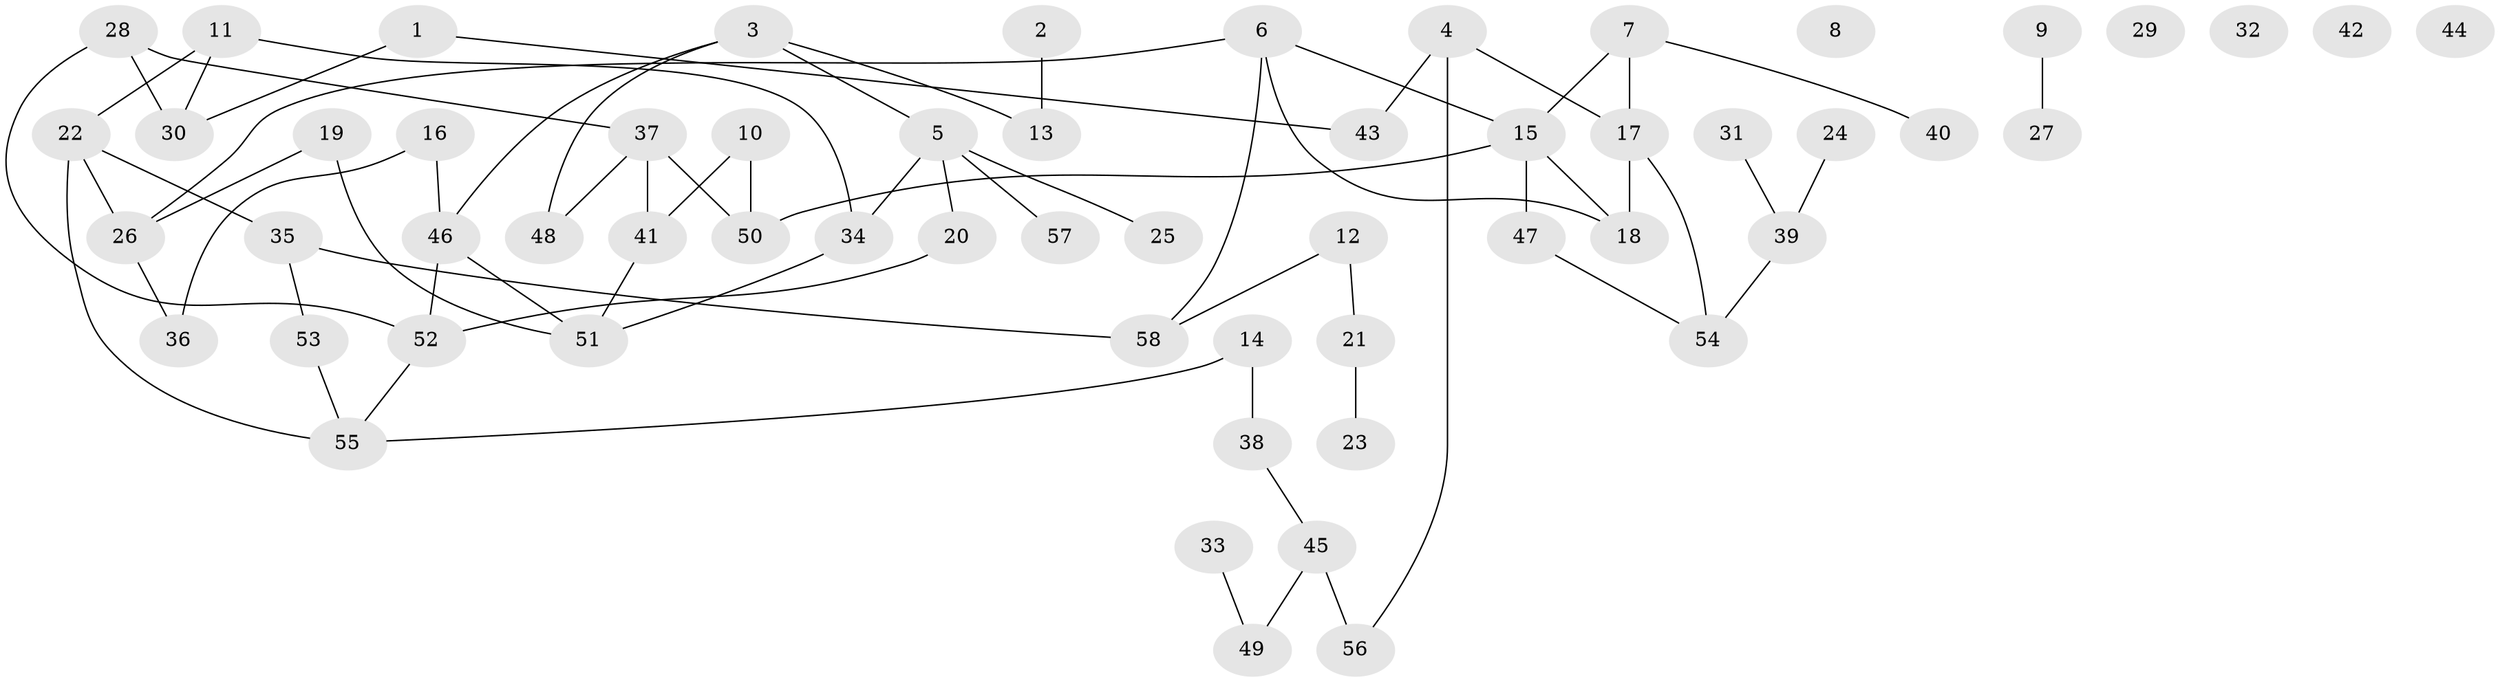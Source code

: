 // Generated by graph-tools (version 1.1) at 2025/49/03/09/25 03:49:12]
// undirected, 58 vertices, 68 edges
graph export_dot {
graph [start="1"]
  node [color=gray90,style=filled];
  1;
  2;
  3;
  4;
  5;
  6;
  7;
  8;
  9;
  10;
  11;
  12;
  13;
  14;
  15;
  16;
  17;
  18;
  19;
  20;
  21;
  22;
  23;
  24;
  25;
  26;
  27;
  28;
  29;
  30;
  31;
  32;
  33;
  34;
  35;
  36;
  37;
  38;
  39;
  40;
  41;
  42;
  43;
  44;
  45;
  46;
  47;
  48;
  49;
  50;
  51;
  52;
  53;
  54;
  55;
  56;
  57;
  58;
  1 -- 30;
  1 -- 43;
  2 -- 13;
  3 -- 5;
  3 -- 13;
  3 -- 46;
  3 -- 48;
  4 -- 17;
  4 -- 43;
  4 -- 56;
  5 -- 20;
  5 -- 25;
  5 -- 34;
  5 -- 57;
  6 -- 15;
  6 -- 18;
  6 -- 26;
  6 -- 58;
  7 -- 15;
  7 -- 17;
  7 -- 40;
  9 -- 27;
  10 -- 41;
  10 -- 50;
  11 -- 22;
  11 -- 30;
  11 -- 34;
  12 -- 21;
  12 -- 58;
  14 -- 38;
  14 -- 55;
  15 -- 18;
  15 -- 47;
  15 -- 50;
  16 -- 36;
  16 -- 46;
  17 -- 18;
  17 -- 54;
  19 -- 26;
  19 -- 51;
  20 -- 52;
  21 -- 23;
  22 -- 26;
  22 -- 35;
  22 -- 55;
  24 -- 39;
  26 -- 36;
  28 -- 30;
  28 -- 37;
  28 -- 52;
  31 -- 39;
  33 -- 49;
  34 -- 51;
  35 -- 53;
  35 -- 58;
  37 -- 41;
  37 -- 48;
  37 -- 50;
  38 -- 45;
  39 -- 54;
  41 -- 51;
  45 -- 49;
  45 -- 56;
  46 -- 51;
  46 -- 52;
  47 -- 54;
  52 -- 55;
  53 -- 55;
}
